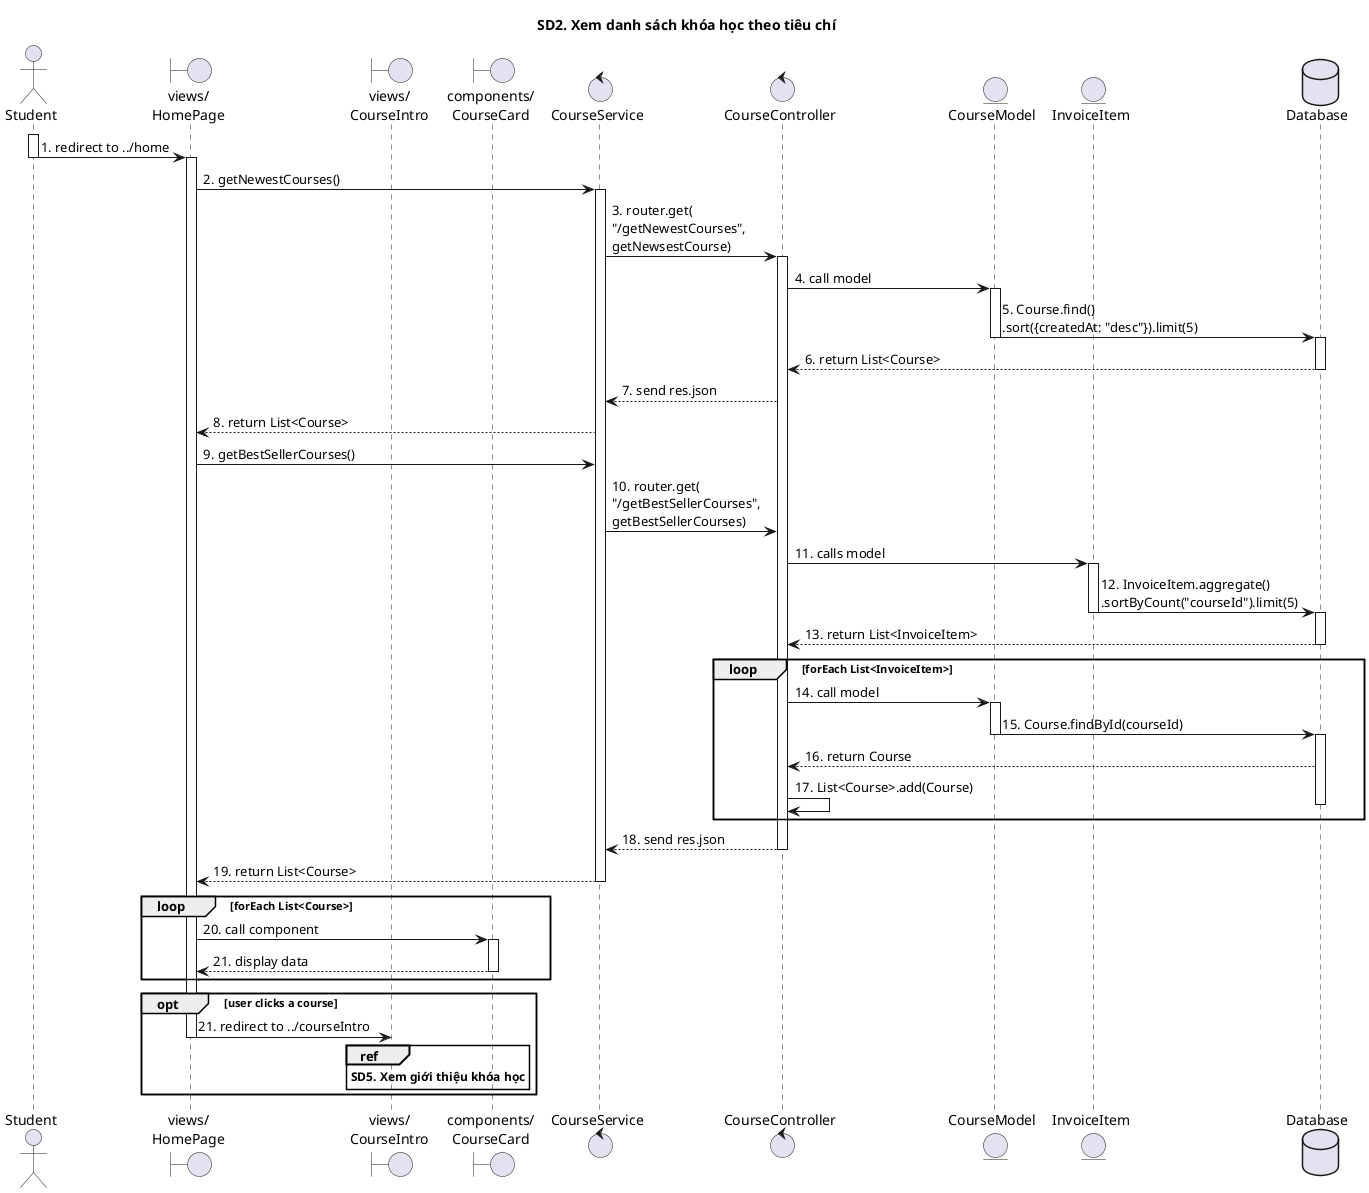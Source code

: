 @startuml

title SD2. Xem danh sách khóa học theo tiêu chí

actor "Student" as Actor
boundary "views/\nHomePage" as HomePage
boundary "views/\nCourseIntro" as CourseIntro
boundary "components/\nCourseCard" as CourseCard
control "CourseService"
control "CourseController"
entity "CourseModel"
entity "InvoiceItem"
database "Database"

activate Actor
Actor -> HomePage: 1. redirect to ../home
deactivate Actor

activate HomePage
HomePage -> CourseService: 2. getNewestCourses()

activate CourseService
CourseService -> CourseController: 3. router.get(\n"/getNewestCourses",\ngetNewsestCourse)

activate CourseController
CourseController -> CourseModel: 4. call model

activate CourseModel
CourseModel -> Database: 5. Course.find()\n.sort({createdAt: "desc"}).limit(5)
deactivate CourseModel

activate Database
Database --> CourseController: 6. return List<Course>
deactivate Database

CourseController --> CourseService: 7. send res.json
CourseService --> HomePage: 8. return List<Course>
HomePage -> CourseService: 9. getBestSellerCourses()
CourseService -> CourseController: 10. router.get(\n"/getBestSellerCourses",\ngetBestSellerCourses)
CourseController -> InvoiceItem: 11. calls model

activate InvoiceItem
InvoiceItem -> Database: 12. InvoiceItem.aggregate()\n.sortByCount("courseId").limit(5)
deactivate InvoiceItem

activate Database
Database --> CourseController: 13. return List<InvoiceItem>
deactivate Database

loop forEach List<InvoiceItem>
CourseController -> CourseModel: 14. call model

activate CourseModel
CourseModel -> Database: 15. Course.findById(courseId)
deactivate CourseModel

activate Database
Database --> CourseController: 16. return Course
CourseController -> CourseController: 17. List<Course>.add(Course)
deactivate Database

end

CourseController --> CourseService: 18. send res.json
deactivate CourseController
CourseService --> HomePage: 19. return List<Course>
deactivate CourseService

loop forEach List<Course>
HomePage -> CourseCard: 20. call component
activate CourseCard
CourseCard --> HomePage: 21. display data
deactivate CourseCard
end

opt user clicks a course
HomePage -> CourseIntro: 21. redirect to ../courseIntro
deactivate HomePage

ref over CourseIntro
**SD5. Xem giới thiệu khóa học**
end ref
end


@enduml